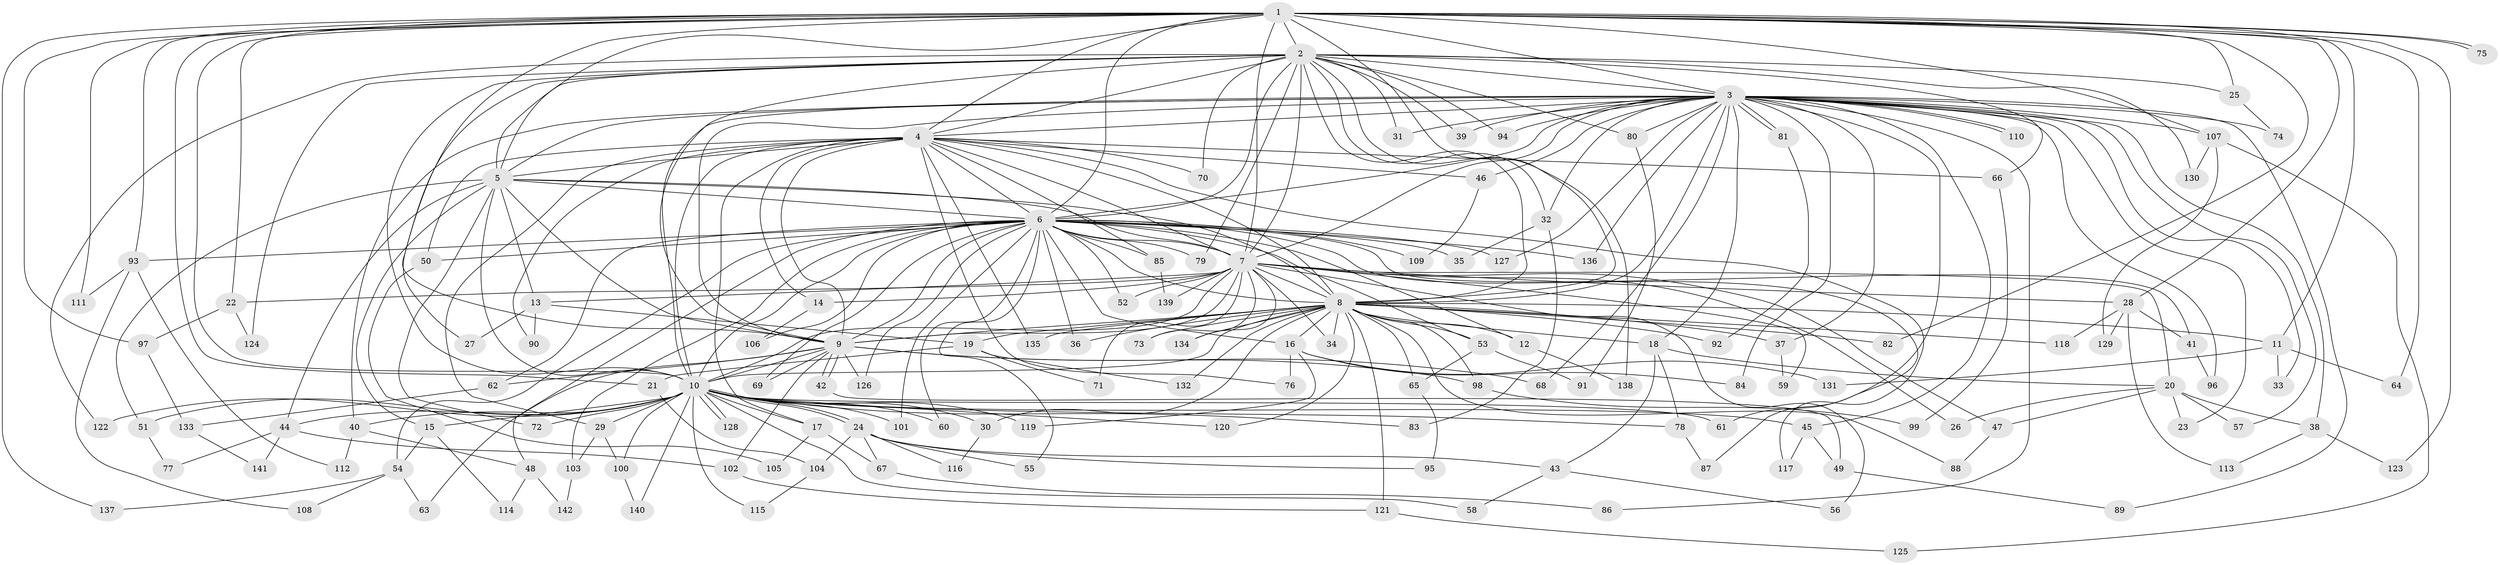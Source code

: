 // Generated by graph-tools (version 1.1) at 2025/49/03/09/25 03:49:30]
// undirected, 142 vertices, 309 edges
graph export_dot {
graph [start="1"]
  node [color=gray90,style=filled];
  1;
  2;
  3;
  4;
  5;
  6;
  7;
  8;
  9;
  10;
  11;
  12;
  13;
  14;
  15;
  16;
  17;
  18;
  19;
  20;
  21;
  22;
  23;
  24;
  25;
  26;
  27;
  28;
  29;
  30;
  31;
  32;
  33;
  34;
  35;
  36;
  37;
  38;
  39;
  40;
  41;
  42;
  43;
  44;
  45;
  46;
  47;
  48;
  49;
  50;
  51;
  52;
  53;
  54;
  55;
  56;
  57;
  58;
  59;
  60;
  61;
  62;
  63;
  64;
  65;
  66;
  67;
  68;
  69;
  70;
  71;
  72;
  73;
  74;
  75;
  76;
  77;
  78;
  79;
  80;
  81;
  82;
  83;
  84;
  85;
  86;
  87;
  88;
  89;
  90;
  91;
  92;
  93;
  94;
  95;
  96;
  97;
  98;
  99;
  100;
  101;
  102;
  103;
  104;
  105;
  106;
  107;
  108;
  109;
  110;
  111;
  112;
  113;
  114;
  115;
  116;
  117;
  118;
  119;
  120;
  121;
  122;
  123;
  124;
  125;
  126;
  127;
  128;
  129;
  130;
  131;
  132;
  133;
  134;
  135;
  136;
  137;
  138;
  139;
  140;
  141;
  142;
  1 -- 2;
  1 -- 3;
  1 -- 4;
  1 -- 5;
  1 -- 6;
  1 -- 7;
  1 -- 8;
  1 -- 9;
  1 -- 10;
  1 -- 11;
  1 -- 21;
  1 -- 22;
  1 -- 25;
  1 -- 28;
  1 -- 64;
  1 -- 75;
  1 -- 75;
  1 -- 82;
  1 -- 93;
  1 -- 97;
  1 -- 107;
  1 -- 111;
  1 -- 123;
  1 -- 137;
  2 -- 3;
  2 -- 4;
  2 -- 5;
  2 -- 6;
  2 -- 7;
  2 -- 8;
  2 -- 9;
  2 -- 10;
  2 -- 25;
  2 -- 27;
  2 -- 31;
  2 -- 32;
  2 -- 39;
  2 -- 66;
  2 -- 70;
  2 -- 79;
  2 -- 80;
  2 -- 94;
  2 -- 122;
  2 -- 124;
  2 -- 130;
  2 -- 138;
  3 -- 4;
  3 -- 5;
  3 -- 6;
  3 -- 7;
  3 -- 8;
  3 -- 9;
  3 -- 10;
  3 -- 18;
  3 -- 23;
  3 -- 31;
  3 -- 32;
  3 -- 33;
  3 -- 37;
  3 -- 38;
  3 -- 39;
  3 -- 40;
  3 -- 45;
  3 -- 46;
  3 -- 57;
  3 -- 61;
  3 -- 68;
  3 -- 74;
  3 -- 80;
  3 -- 81;
  3 -- 81;
  3 -- 84;
  3 -- 86;
  3 -- 89;
  3 -- 94;
  3 -- 96;
  3 -- 107;
  3 -- 110;
  3 -- 110;
  3 -- 127;
  3 -- 136;
  4 -- 5;
  4 -- 6;
  4 -- 7;
  4 -- 8;
  4 -- 9;
  4 -- 10;
  4 -- 14;
  4 -- 17;
  4 -- 29;
  4 -- 46;
  4 -- 50;
  4 -- 66;
  4 -- 70;
  4 -- 76;
  4 -- 85;
  4 -- 90;
  4 -- 117;
  4 -- 135;
  5 -- 6;
  5 -- 7;
  5 -- 8;
  5 -- 9;
  5 -- 10;
  5 -- 13;
  5 -- 15;
  5 -- 44;
  5 -- 51;
  5 -- 72;
  6 -- 7;
  6 -- 8;
  6 -- 9;
  6 -- 10;
  6 -- 12;
  6 -- 16;
  6 -- 35;
  6 -- 36;
  6 -- 41;
  6 -- 48;
  6 -- 50;
  6 -- 52;
  6 -- 53;
  6 -- 54;
  6 -- 55;
  6 -- 60;
  6 -- 62;
  6 -- 69;
  6 -- 79;
  6 -- 85;
  6 -- 87;
  6 -- 93;
  6 -- 101;
  6 -- 103;
  6 -- 106;
  6 -- 109;
  6 -- 126;
  6 -- 127;
  6 -- 136;
  7 -- 8;
  7 -- 9;
  7 -- 10;
  7 -- 13;
  7 -- 14;
  7 -- 20;
  7 -- 22;
  7 -- 26;
  7 -- 28;
  7 -- 34;
  7 -- 47;
  7 -- 52;
  7 -- 56;
  7 -- 59;
  7 -- 71;
  7 -- 73;
  7 -- 134;
  7 -- 139;
  8 -- 9;
  8 -- 10;
  8 -- 11;
  8 -- 12;
  8 -- 16;
  8 -- 18;
  8 -- 19;
  8 -- 30;
  8 -- 34;
  8 -- 36;
  8 -- 37;
  8 -- 53;
  8 -- 65;
  8 -- 73;
  8 -- 82;
  8 -- 88;
  8 -- 92;
  8 -- 98;
  8 -- 118;
  8 -- 120;
  8 -- 121;
  8 -- 132;
  8 -- 134;
  8 -- 135;
  9 -- 10;
  9 -- 42;
  9 -- 42;
  9 -- 62;
  9 -- 63;
  9 -- 68;
  9 -- 69;
  9 -- 98;
  9 -- 102;
  9 -- 126;
  10 -- 15;
  10 -- 17;
  10 -- 24;
  10 -- 24;
  10 -- 29;
  10 -- 30;
  10 -- 40;
  10 -- 44;
  10 -- 45;
  10 -- 51;
  10 -- 58;
  10 -- 60;
  10 -- 61;
  10 -- 72;
  10 -- 78;
  10 -- 83;
  10 -- 100;
  10 -- 101;
  10 -- 115;
  10 -- 119;
  10 -- 120;
  10 -- 122;
  10 -- 128;
  10 -- 128;
  10 -- 140;
  11 -- 33;
  11 -- 64;
  11 -- 131;
  12 -- 138;
  13 -- 19;
  13 -- 27;
  13 -- 90;
  14 -- 106;
  15 -- 54;
  15 -- 114;
  16 -- 76;
  16 -- 84;
  16 -- 119;
  16 -- 131;
  17 -- 67;
  17 -- 105;
  18 -- 20;
  18 -- 43;
  18 -- 78;
  19 -- 21;
  19 -- 71;
  19 -- 132;
  20 -- 23;
  20 -- 26;
  20 -- 38;
  20 -- 47;
  20 -- 57;
  21 -- 104;
  22 -- 97;
  22 -- 124;
  24 -- 43;
  24 -- 55;
  24 -- 67;
  24 -- 95;
  24 -- 104;
  24 -- 116;
  25 -- 74;
  28 -- 41;
  28 -- 113;
  28 -- 118;
  28 -- 129;
  29 -- 100;
  29 -- 103;
  30 -- 116;
  32 -- 35;
  32 -- 83;
  37 -- 59;
  38 -- 113;
  38 -- 123;
  40 -- 48;
  40 -- 112;
  41 -- 96;
  42 -- 49;
  43 -- 56;
  43 -- 58;
  44 -- 77;
  44 -- 102;
  44 -- 141;
  45 -- 49;
  45 -- 117;
  46 -- 109;
  47 -- 88;
  48 -- 114;
  48 -- 142;
  49 -- 89;
  50 -- 105;
  51 -- 77;
  53 -- 65;
  53 -- 91;
  54 -- 63;
  54 -- 108;
  54 -- 137;
  62 -- 133;
  65 -- 95;
  66 -- 99;
  67 -- 86;
  78 -- 87;
  80 -- 91;
  81 -- 92;
  85 -- 139;
  93 -- 108;
  93 -- 111;
  93 -- 112;
  97 -- 133;
  98 -- 99;
  100 -- 140;
  102 -- 121;
  103 -- 142;
  104 -- 115;
  107 -- 125;
  107 -- 129;
  107 -- 130;
  121 -- 125;
  133 -- 141;
}
